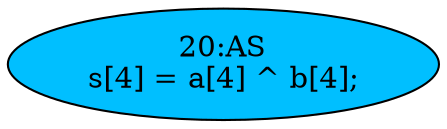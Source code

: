 strict digraph "" {
	node [label="\N"];
	"20:AS"	[ast="<pyverilog.vparser.ast.Assign object at 0x7fe0ff9e6910>",
		def_var="['s']",
		fillcolor=deepskyblue,
		label="20:AS
s[4] = a[4] ^ b[4];",
		statements="[]",
		style=filled,
		typ=Assign,
		use_var="['a', 'b']"];
}
